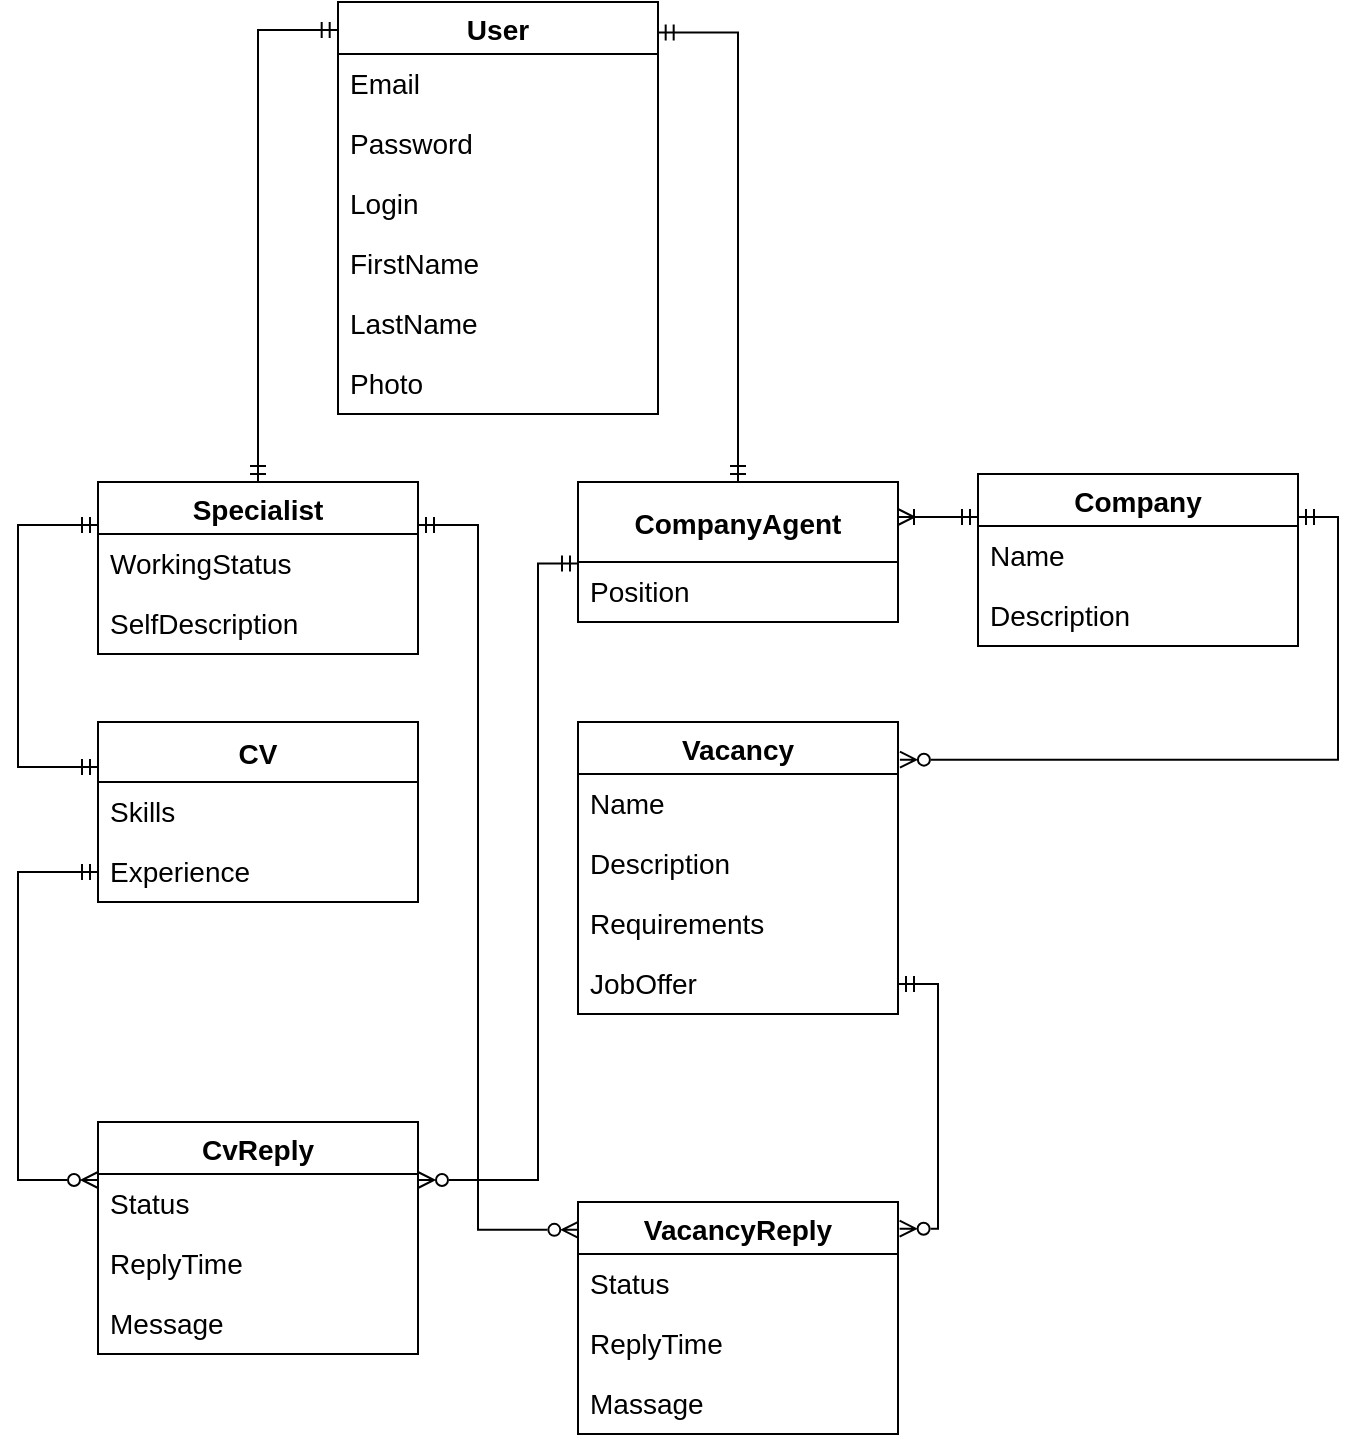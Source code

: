 <mxfile version="16.5.1" type="device" pages="2"><diagram name="Модель данных_en" id="Yo1vhL_C23tWu9zBOwTQ"><mxGraphModel dx="1296" dy="1018" grid="1" gridSize="10" guides="1" tooltips="1" connect="1" arrows="1" fold="1" page="1" pageScale="1" pageWidth="827" pageHeight="1169" math="0" shadow="0"><root><mxCell id="k3zLl7HW1BfaevPVfoPL-0"/><mxCell id="k3zLl7HW1BfaevPVfoPL-1" parent="k3zLl7HW1BfaevPVfoPL-0"/><mxCell id="k3zLl7HW1BfaevPVfoPL-2" value="Specialist" style="swimlane;fontStyle=1;childLayout=stackLayout;horizontal=1;startSize=26;horizontalStack=0;resizeParent=1;resizeParentMax=0;resizeLast=0;collapsible=1;marginBottom=0;align=center;fontSize=14;" parent="k3zLl7HW1BfaevPVfoPL-1" vertex="1"><mxGeometry x="80" y="280" width="160" height="86" as="geometry"/></mxCell><mxCell id="k3zLl7HW1BfaevPVfoPL-3" value="WorkingStatus" style="text;spacingLeft=4;spacingRight=4;overflow=hidden;rotatable=0;points=[[0,0.5],[1,0.5]];portConstraint=eastwest;fontSize=14;" parent="k3zLl7HW1BfaevPVfoPL-2" vertex="1"><mxGeometry y="26" width="160" height="30" as="geometry"/></mxCell><mxCell id="k3zLl7HW1BfaevPVfoPL-4" value="SelfDescription" style="text;spacingLeft=4;spacingRight=4;overflow=hidden;rotatable=0;points=[[0,0.5],[1,0.5]];portConstraint=eastwest;fontSize=14;" parent="k3zLl7HW1BfaevPVfoPL-2" vertex="1"><mxGeometry y="56" width="160" height="30" as="geometry"/></mxCell><mxCell id="k3zLl7HW1BfaevPVfoPL-5" value="CompanyAgent" style="swimlane;fontStyle=1;childLayout=stackLayout;horizontal=1;startSize=40;horizontalStack=0;resizeParent=1;resizeParentMax=0;resizeLast=0;collapsible=1;marginBottom=0;align=center;fontSize=14;" parent="k3zLl7HW1BfaevPVfoPL-1" vertex="1"><mxGeometry x="320" y="280" width="160" height="70" as="geometry"/></mxCell><mxCell id="k3zLl7HW1BfaevPVfoPL-6" value="Position" style="text;spacingLeft=4;spacingRight=4;overflow=hidden;rotatable=0;points=[[0,0.5],[1,0.5]];portConstraint=eastwest;fontSize=14;" parent="k3zLl7HW1BfaevPVfoPL-5" vertex="1"><mxGeometry y="40" width="160" height="30" as="geometry"/></mxCell><mxCell id="k3zLl7HW1BfaevPVfoPL-7" value="User" style="swimlane;fontStyle=1;childLayout=stackLayout;horizontal=1;startSize=26;horizontalStack=0;resizeParent=1;resizeParentMax=0;resizeLast=0;collapsible=1;marginBottom=0;align=center;fontSize=14;" parent="k3zLl7HW1BfaevPVfoPL-1" vertex="1"><mxGeometry x="200" y="40" width="160" height="206" as="geometry"/></mxCell><mxCell id="k3zLl7HW1BfaevPVfoPL-8" value="Email" style="text;spacingLeft=4;spacingRight=4;overflow=hidden;rotatable=0;points=[[0,0.5],[1,0.5]];portConstraint=eastwest;fontSize=14;" parent="k3zLl7HW1BfaevPVfoPL-7" vertex="1"><mxGeometry y="26" width="160" height="30" as="geometry"/></mxCell><mxCell id="k3zLl7HW1BfaevPVfoPL-9" value="Password" style="text;spacingLeft=4;spacingRight=4;overflow=hidden;rotatable=0;points=[[0,0.5],[1,0.5]];portConstraint=eastwest;fontSize=14;" parent="k3zLl7HW1BfaevPVfoPL-7" vertex="1"><mxGeometry y="56" width="160" height="30" as="geometry"/></mxCell><mxCell id="k3zLl7HW1BfaevPVfoPL-10" value="Login" style="text;spacingLeft=4;spacingRight=4;overflow=hidden;rotatable=0;points=[[0,0.5],[1,0.5]];portConstraint=eastwest;fontSize=14;" parent="k3zLl7HW1BfaevPVfoPL-7" vertex="1"><mxGeometry y="86" width="160" height="30" as="geometry"/></mxCell><mxCell id="k3zLl7HW1BfaevPVfoPL-11" value="FirstName" style="text;spacingLeft=4;spacingRight=4;overflow=hidden;rotatable=0;points=[[0,0.5],[1,0.5]];portConstraint=eastwest;fontSize=14;" parent="k3zLl7HW1BfaevPVfoPL-7" vertex="1"><mxGeometry y="116" width="160" height="30" as="geometry"/></mxCell><mxCell id="k3zLl7HW1BfaevPVfoPL-12" value="LastName" style="text;spacingLeft=4;spacingRight=4;overflow=hidden;rotatable=0;points=[[0,0.5],[1,0.5]];portConstraint=eastwest;fontSize=14;" parent="k3zLl7HW1BfaevPVfoPL-7" vertex="1"><mxGeometry y="146" width="160" height="30" as="geometry"/></mxCell><mxCell id="k3zLl7HW1BfaevPVfoPL-13" value="Photo" style="text;spacingLeft=4;spacingRight=4;overflow=hidden;rotatable=0;points=[[0,0.5],[1,0.5]];portConstraint=eastwest;fontSize=14;" parent="k3zLl7HW1BfaevPVfoPL-7" vertex="1"><mxGeometry y="176" width="160" height="30" as="geometry"/></mxCell><mxCell id="k3zLl7HW1BfaevPVfoPL-14" value="VacancyReply" style="swimlane;fontStyle=1;childLayout=stackLayout;horizontal=1;startSize=26;horizontalStack=0;resizeParent=1;resizeParentMax=0;resizeLast=0;collapsible=1;marginBottom=0;align=center;fontSize=14;" parent="k3zLl7HW1BfaevPVfoPL-1" vertex="1"><mxGeometry x="320" y="640" width="160" height="116" as="geometry"/></mxCell><mxCell id="k3zLl7HW1BfaevPVfoPL-15" value="Status" style="text;spacingLeft=4;spacingRight=4;overflow=hidden;rotatable=0;points=[[0,0.5],[1,0.5]];portConstraint=eastwest;fontSize=14;" parent="k3zLl7HW1BfaevPVfoPL-14" vertex="1"><mxGeometry y="26" width="160" height="30" as="geometry"/></mxCell><mxCell id="k3zLl7HW1BfaevPVfoPL-16" value="ReplyTime" style="text;spacingLeft=4;spacingRight=4;overflow=hidden;rotatable=0;points=[[0,0.5],[1,0.5]];portConstraint=eastwest;fontSize=14;" parent="k3zLl7HW1BfaevPVfoPL-14" vertex="1"><mxGeometry y="56" width="160" height="30" as="geometry"/></mxCell><mxCell id="k3zLl7HW1BfaevPVfoPL-17" value="Massage" style="text;spacingLeft=4;spacingRight=4;overflow=hidden;rotatable=0;points=[[0,0.5],[1,0.5]];portConstraint=eastwest;fontSize=14;" parent="k3zLl7HW1BfaevPVfoPL-14" vertex="1"><mxGeometry y="86" width="160" height="30" as="geometry"/></mxCell><mxCell id="k3zLl7HW1BfaevPVfoPL-18" value="Company" style="swimlane;fontStyle=1;childLayout=stackLayout;horizontal=1;startSize=26;horizontalStack=0;resizeParent=1;resizeParentMax=0;resizeLast=0;collapsible=1;marginBottom=0;align=center;fontSize=14;" parent="k3zLl7HW1BfaevPVfoPL-1" vertex="1"><mxGeometry x="520" y="276" width="160" height="86" as="geometry"/></mxCell><mxCell id="k3zLl7HW1BfaevPVfoPL-19" value="Name" style="text;spacingLeft=4;spacingRight=4;overflow=hidden;rotatable=0;points=[[0,0.5],[1,0.5]];portConstraint=eastwest;fontSize=14;" parent="k3zLl7HW1BfaevPVfoPL-18" vertex="1"><mxGeometry y="26" width="160" height="30" as="geometry"/></mxCell><mxCell id="k3zLl7HW1BfaevPVfoPL-20" value="Description" style="text;spacingLeft=4;spacingRight=4;overflow=hidden;rotatable=0;points=[[0,0.5],[1,0.5]];portConstraint=eastwest;fontSize=14;" parent="k3zLl7HW1BfaevPVfoPL-18" vertex="1"><mxGeometry y="56" width="160" height="30" as="geometry"/></mxCell><mxCell id="k3zLl7HW1BfaevPVfoPL-21" value="CV" style="swimlane;fontStyle=1;childLayout=stackLayout;horizontal=1;startSize=30;horizontalStack=0;resizeParent=1;resizeParentMax=0;resizeLast=0;collapsible=1;marginBottom=0;align=center;fontSize=14;" parent="k3zLl7HW1BfaevPVfoPL-1" vertex="1"><mxGeometry x="80" y="400" width="160" height="90" as="geometry"/></mxCell><mxCell id="k3zLl7HW1BfaevPVfoPL-22" value="Skills" style="text;spacingLeft=4;spacingRight=4;overflow=hidden;rotatable=0;points=[[0,0.5],[1,0.5]];portConstraint=eastwest;fontSize=14;" parent="k3zLl7HW1BfaevPVfoPL-21" vertex="1"><mxGeometry y="30" width="160" height="30" as="geometry"/></mxCell><mxCell id="k3zLl7HW1BfaevPVfoPL-23" value="Experience" style="text;spacingLeft=4;spacingRight=4;overflow=hidden;rotatable=0;points=[[0,0.5],[1,0.5]];portConstraint=eastwest;fontSize=14;" parent="k3zLl7HW1BfaevPVfoPL-21" vertex="1"><mxGeometry y="60" width="160" height="30" as="geometry"/></mxCell><mxCell id="k3zLl7HW1BfaevPVfoPL-24" value="Vacancy" style="swimlane;fontStyle=1;childLayout=stackLayout;horizontal=1;startSize=26;horizontalStack=0;resizeParent=1;resizeParentMax=0;resizeLast=0;collapsible=1;marginBottom=0;align=center;fontSize=14;swimlaneFillColor=none;" parent="k3zLl7HW1BfaevPVfoPL-1" vertex="1"><mxGeometry x="320" y="400" width="160" height="146" as="geometry"/></mxCell><mxCell id="k3zLl7HW1BfaevPVfoPL-25" value="Name" style="text;spacingLeft=4;spacingRight=4;overflow=hidden;rotatable=0;points=[[0,0.5],[1,0.5]];portConstraint=eastwest;fontSize=14;swimlaneFillColor=none;" parent="k3zLl7HW1BfaevPVfoPL-24" vertex="1"><mxGeometry y="26" width="160" height="30" as="geometry"/></mxCell><mxCell id="k3zLl7HW1BfaevPVfoPL-26" value="Description" style="text;spacingLeft=4;spacingRight=4;overflow=hidden;rotatable=0;points=[[0,0.5],[1,0.5]];portConstraint=eastwest;fontSize=14;swimlaneFillColor=none;" parent="k3zLl7HW1BfaevPVfoPL-24" vertex="1"><mxGeometry y="56" width="160" height="30" as="geometry"/></mxCell><mxCell id="k3zLl7HW1BfaevPVfoPL-27" value="Requirements" style="text;spacingLeft=4;spacingRight=4;overflow=hidden;rotatable=0;points=[[0,0.5],[1,0.5]];portConstraint=eastwest;fontSize=14;swimlaneFillColor=none;" parent="k3zLl7HW1BfaevPVfoPL-24" vertex="1"><mxGeometry y="86" width="160" height="30" as="geometry"/></mxCell><mxCell id="k3zLl7HW1BfaevPVfoPL-28" value="JobOffer" style="text;spacingLeft=4;spacingRight=4;overflow=hidden;rotatable=0;points=[[0,0.5],[1,0.5]];portConstraint=eastwest;fontSize=14;swimlaneFillColor=none;" parent="k3zLl7HW1BfaevPVfoPL-24" vertex="1"><mxGeometry y="116" width="160" height="30" as="geometry"/></mxCell><mxCell id="k3zLl7HW1BfaevPVfoPL-29" value="" style="edgeStyle=elbowEdgeStyle;fontSize=14;html=1;endArrow=ERmandOne;startArrow=ERmandOne;rounded=0;entryX=0;entryY=0.25;entryDx=0;entryDy=0;exitX=0;exitY=0.25;exitDx=0;exitDy=0;" parent="k3zLl7HW1BfaevPVfoPL-1" source="k3zLl7HW1BfaevPVfoPL-2" target="k3zLl7HW1BfaevPVfoPL-21" edge="1"><mxGeometry width="100" height="100" relative="1" as="geometry"><mxPoint x="90" y="76.0" as="sourcePoint"/><mxPoint x="150" y="174.96" as="targetPoint"/><Array as="points"><mxPoint x="40" y="332"/><mxPoint x="10" y="480"/></Array></mxGeometry></mxCell><mxCell id="k3zLl7HW1BfaevPVfoPL-30" value="" style="edgeStyle=elbowEdgeStyle;fontSize=14;html=1;endArrow=ERmandOne;startArrow=ERzeroToMany;rounded=0;exitX=1.006;exitY=0.129;exitDx=0;exitDy=0;exitPerimeter=0;startFill=0;endFill=0;entryX=1;entryY=0.25;entryDx=0;entryDy=0;" parent="k3zLl7HW1BfaevPVfoPL-1" source="k3zLl7HW1BfaevPVfoPL-24" target="k3zLl7HW1BfaevPVfoPL-18" edge="1"><mxGeometry width="100" height="100" relative="1" as="geometry"><mxPoint x="120" y="363" as="sourcePoint"/><mxPoint x="490" y="339" as="targetPoint"/><Array as="points"><mxPoint x="700" y="360"/></Array></mxGeometry></mxCell><mxCell id="k3zLl7HW1BfaevPVfoPL-31" value="" style="endArrow=ERzeroToMany;html=1;rounded=0;exitX=1;exitY=0.25;exitDx=0;exitDy=0;edgeStyle=elbowEdgeStyle;startArrow=ERmandOne;startFill=0;endFill=0;entryX=0.001;entryY=0.12;entryDx=0;entryDy=0;entryPerimeter=0;fontSize=14;" parent="k3zLl7HW1BfaevPVfoPL-1" source="k3zLl7HW1BfaevPVfoPL-2" target="k3zLl7HW1BfaevPVfoPL-14" edge="1"><mxGeometry width="50" height="50" relative="1" as="geometry"><mxPoint x="-20" y="430" as="sourcePoint"/><mxPoint x="70" y="410" as="targetPoint"/><Array as="points"><mxPoint x="270" y="480"/></Array></mxGeometry></mxCell><mxCell id="k3zLl7HW1BfaevPVfoPL-32" value="" style="endArrow=ERzeroToMany;html=1;rounded=0;edgeStyle=elbowEdgeStyle;startArrow=ERmandOne;startFill=0;endFill=0;exitX=1;exitY=0.5;exitDx=0;exitDy=0;entryX=1.005;entryY=0.115;entryDx=0;entryDy=0;entryPerimeter=0;fontSize=14;" parent="k3zLl7HW1BfaevPVfoPL-1" source="k3zLl7HW1BfaevPVfoPL-28" target="k3zLl7HW1BfaevPVfoPL-14" edge="1"><mxGeometry width="50" height="50" relative="1" as="geometry"><mxPoint x="540" y="475" as="sourcePoint"/><mxPoint x="470.96" y="475.428" as="targetPoint"/><Array as="points"><mxPoint x="500" y="480"/></Array></mxGeometry></mxCell><mxCell id="k3zLl7HW1BfaevPVfoPL-33" value="CvReply" style="swimlane;fontStyle=1;childLayout=stackLayout;horizontal=1;startSize=26;horizontalStack=0;resizeParent=1;resizeParentMax=0;resizeLast=0;collapsible=1;marginBottom=0;align=center;fontSize=14;" parent="k3zLl7HW1BfaevPVfoPL-1" vertex="1"><mxGeometry x="80" y="600" width="160" height="116" as="geometry"/></mxCell><mxCell id="k3zLl7HW1BfaevPVfoPL-34" value="Status" style="text;spacingLeft=4;spacingRight=4;overflow=hidden;rotatable=0;points=[[0,0.5],[1,0.5]];portConstraint=eastwest;fontSize=14;" parent="k3zLl7HW1BfaevPVfoPL-33" vertex="1"><mxGeometry y="26" width="160" height="30" as="geometry"/></mxCell><mxCell id="k3zLl7HW1BfaevPVfoPL-35" value="ReplyTime" style="text;spacingLeft=4;spacingRight=4;overflow=hidden;rotatable=0;points=[[0,0.5],[1,0.5]];portConstraint=eastwest;fontSize=14;" parent="k3zLl7HW1BfaevPVfoPL-33" vertex="1"><mxGeometry y="56" width="160" height="30" as="geometry"/></mxCell><mxCell id="k3zLl7HW1BfaevPVfoPL-36" value="Message" style="text;spacingLeft=4;spacingRight=4;overflow=hidden;rotatable=0;points=[[0,0.5],[1,0.5]];portConstraint=eastwest;fontSize=14;" parent="k3zLl7HW1BfaevPVfoPL-33" vertex="1"><mxGeometry y="86" width="160" height="30" as="geometry"/></mxCell><mxCell id="k3zLl7HW1BfaevPVfoPL-37" value="" style="endArrow=ERmandOne;html=1;rounded=0;exitX=0.5;exitY=0;exitDx=0;exitDy=0;edgeStyle=elbowEdgeStyle;startArrow=ERmandOne;startFill=0;endFill=0;entryX=-0.001;entryY=0.068;entryDx=0;entryDy=0;entryPerimeter=0;fontSize=14;" parent="k3zLl7HW1BfaevPVfoPL-1" source="k3zLl7HW1BfaevPVfoPL-2" target="k3zLl7HW1BfaevPVfoPL-7" edge="1"><mxGeometry width="50" height="50" relative="1" as="geometry"><mxPoint x="100" y="200" as="sourcePoint"/><mxPoint x="190" y="57" as="targetPoint"/><Array as="points"><mxPoint x="160" y="160"/></Array></mxGeometry></mxCell><mxCell id="k3zLl7HW1BfaevPVfoPL-38" value="" style="endArrow=ERmandOne;html=1;rounded=0;entryX=0.999;entryY=0.074;entryDx=0;entryDy=0;entryPerimeter=0;exitX=0.5;exitY=0;exitDx=0;exitDy=0;edgeStyle=elbowEdgeStyle;startArrow=ERmandOne;startFill=0;endFill=0;fontSize=14;" parent="k3zLl7HW1BfaevPVfoPL-1" source="k3zLl7HW1BfaevPVfoPL-5" target="k3zLl7HW1BfaevPVfoPL-7" edge="1"><mxGeometry width="50" height="50" relative="1" as="geometry"><mxPoint x="418.4" y="322.7" as="sourcePoint"/><mxPoint x="460.0" y="70.004" as="targetPoint"/><Array as="points"><mxPoint x="400" y="170"/></Array></mxGeometry></mxCell><mxCell id="k3zLl7HW1BfaevPVfoPL-39" value="" style="endArrow=ERmandOne;html=1;rounded=0;exitX=1;exitY=0.25;exitDx=0;exitDy=0;entryX=0;entryY=0.25;entryDx=0;entryDy=0;startArrow=ERoneToMany;startFill=0;endFill=0;fontSize=14;edgeStyle=orthogonalEdgeStyle;" parent="k3zLl7HW1BfaevPVfoPL-1" source="k3zLl7HW1BfaevPVfoPL-5" target="k3zLl7HW1BfaevPVfoPL-18" edge="1"><mxGeometry width="50" height="50" relative="1" as="geometry"><mxPoint x="560" y="220" as="sourcePoint"/><mxPoint x="610" y="170" as="targetPoint"/></mxGeometry></mxCell><mxCell id="k3zLl7HW1BfaevPVfoPL-40" value="" style="endArrow=ERmandOne;html=1;rounded=0;entryX=0;entryY=0.5;entryDx=0;entryDy=0;edgeStyle=elbowEdgeStyle;exitX=0;exitY=0.25;exitDx=0;exitDy=0;startArrow=ERzeroToMany;startFill=0;endFill=0;fontSize=14;" parent="k3zLl7HW1BfaevPVfoPL-1" source="k3zLl7HW1BfaevPVfoPL-33" target="k3zLl7HW1BfaevPVfoPL-23" edge="1"><mxGeometry width="50" height="50" relative="1" as="geometry"><mxPoint x="110" y="600" as="sourcePoint"/><mxPoint x="160" y="550" as="targetPoint"/><Array as="points"><mxPoint x="40" y="580"/></Array></mxGeometry></mxCell><mxCell id="k3zLl7HW1BfaevPVfoPL-41" value="" style="endArrow=ERzeroToMany;html=1;rounded=0;edgeStyle=elbowEdgeStyle;startArrow=ERmandOne;startFill=0;endFill=0;exitX=0;exitY=0.025;exitDx=0;exitDy=0;entryX=1;entryY=0.25;entryDx=0;entryDy=0;exitPerimeter=0;fontSize=14;" parent="k3zLl7HW1BfaevPVfoPL-1" source="k3zLl7HW1BfaevPVfoPL-6" target="k3zLl7HW1BfaevPVfoPL-33" edge="1"><mxGeometry width="50" height="50" relative="1" as="geometry"><mxPoint x="490" y="541" as="sourcePoint"/><mxPoint x="490.96" y="661.02" as="targetPoint"/><Array as="points"><mxPoint x="300" y="590"/></Array></mxGeometry></mxCell></root></mxGraphModel></diagram><diagram id="VlkFL6MhMT346OTbczGV" name="Domain model"><mxGraphModel dx="1102" dy="865" grid="1" gridSize="10" guides="1" tooltips="1" connect="1" arrows="1" fold="1" page="1" pageScale="1" pageWidth="850" pageHeight="1100" math="0" shadow="0"><root><mxCell id="4E__ghLUBj4I8NoeFlnz-0"/><mxCell id="4E__ghLUBj4I8NoeFlnz-1" parent="4E__ghLUBj4I8NoeFlnz-0"/><mxCell id="M2vcI5mDGbz8m93Kj7-d-0" value="Specialist" style="swimlane;fontStyle=0;childLayout=stackLayout;horizontal=1;startSize=26;horizontalStack=0;resizeParent=1;resizeParentMax=0;resizeLast=0;collapsible=1;marginBottom=0;align=center;fontSize=14;" vertex="1" parent="4E__ghLUBj4I8NoeFlnz-1"><mxGeometry x="40" y="440" width="120" height="56" as="geometry"/></mxCell><mxCell id="QicfWyxtuoM53btfaT9O-0" value="Vacancy" style="swimlane;fontStyle=0;childLayout=stackLayout;horizontal=1;startSize=26;horizontalStack=0;resizeParent=1;resizeParentMax=0;resizeLast=0;collapsible=1;marginBottom=0;align=center;fontSize=14;" vertex="1" parent="4E__ghLUBj4I8NoeFlnz-1"><mxGeometry x="520" y="440" width="120" height="56" as="geometry"/></mxCell><mxCell id="QicfWyxtuoM53btfaT9O-1" value="VacancyApplication" style="swimlane;fontStyle=0;childLayout=stackLayout;horizontal=1;startSize=26;horizontalStack=0;resizeParent=1;resizeParentMax=0;resizeLast=0;collapsible=1;marginBottom=0;align=center;fontSize=14;" vertex="1" parent="4E__ghLUBj4I8NoeFlnz-1"><mxGeometry x="200" y="440" width="200" height="56" as="geometry"/></mxCell><mxCell id="QicfWyxtuoM53btfaT9O-2" value="VacancyApplicationFeedback" style="swimlane;fontStyle=0;childLayout=stackLayout;horizontal=1;startSize=26;horizontalStack=0;resizeParent=1;resizeParentMax=0;resizeLast=0;collapsible=1;marginBottom=0;align=center;fontSize=14;" vertex="1" parent="4E__ghLUBj4I8NoeFlnz-1"><mxGeometry x="200" y="340" width="200" height="56" as="geometry"/></mxCell><mxCell id="HflKOnPEYZru_Swr_Hqs-1" value="Agent" style="swimlane;fontStyle=0;childLayout=stackLayout;horizontal=1;startSize=26;horizontalStack=0;resizeParent=1;resizeParentMax=0;resizeLast=0;collapsible=1;marginBottom=0;align=center;fontSize=14;" vertex="1" parent="4E__ghLUBj4I8NoeFlnz-1"><mxGeometry x="520" y="340" width="120" height="56" as="geometry"/></mxCell><mxCell id="HflKOnPEYZru_Swr_Hqs-2" value="Company" style="swimlane;fontStyle=0;childLayout=stackLayout;horizontal=1;startSize=26;horizontalStack=0;resizeParent=1;resizeParentMax=0;resizeLast=0;collapsible=1;marginBottom=0;align=center;fontSize=14;" vertex="1" parent="4E__ghLUBj4I8NoeFlnz-1"><mxGeometry x="700" y="340" width="120" height="56" as="geometry"/></mxCell><mxCell id="HflKOnPEYZru_Swr_Hqs-3" value="" style="endArrow=none;html=1;rounded=0;exitX=1;exitY=0.25;exitDx=0;exitDy=0;entryX=0;entryY=0.25;entryDx=0;entryDy=0;" edge="1" parent="4E__ghLUBj4I8NoeFlnz-1" source="QicfWyxtuoM53btfaT9O-1" target="QicfWyxtuoM53btfaT9O-0"><mxGeometry width="50" height="50" relative="1" as="geometry"><mxPoint x="400" y="470" as="sourcePoint"/><mxPoint x="450" y="420" as="targetPoint"/></mxGeometry></mxCell><mxCell id="HflKOnPEYZru_Swr_Hqs-4" value="" style="endArrow=none;html=1;rounded=0;exitX=1;exitY=0.5;exitDx=0;exitDy=0;entryX=0;entryY=0.5;entryDx=0;entryDy=0;" edge="1" parent="4E__ghLUBj4I8NoeFlnz-1" source="M2vcI5mDGbz8m93Kj7-d-0" target="QicfWyxtuoM53btfaT9O-1"><mxGeometry width="50" height="50" relative="1" as="geometry"><mxPoint x="410" y="464" as="sourcePoint"/><mxPoint x="530" y="464" as="targetPoint"/></mxGeometry></mxCell><mxCell id="HflKOnPEYZru_Swr_Hqs-5" value="" style="endArrow=none;html=1;rounded=0;exitX=0.5;exitY=1;exitDx=0;exitDy=0;entryX=0.5;entryY=0;entryDx=0;entryDy=0;" edge="1" parent="4E__ghLUBj4I8NoeFlnz-1" source="QicfWyxtuoM53btfaT9O-2" target="QicfWyxtuoM53btfaT9O-1"><mxGeometry width="50" height="50" relative="1" as="geometry"><mxPoint x="410" y="464" as="sourcePoint"/><mxPoint x="530" y="464" as="targetPoint"/></mxGeometry></mxCell><mxCell id="HflKOnPEYZru_Swr_Hqs-6" value="" style="endArrow=none;html=1;rounded=0;exitX=1;exitY=0.5;exitDx=0;exitDy=0;entryX=0;entryY=0.5;entryDx=0;entryDy=0;" edge="1" parent="4E__ghLUBj4I8NoeFlnz-1" source="QicfWyxtuoM53btfaT9O-2" target="HflKOnPEYZru_Swr_Hqs-1"><mxGeometry width="50" height="50" relative="1" as="geometry"><mxPoint x="310" y="406" as="sourcePoint"/><mxPoint x="310" y="450" as="targetPoint"/></mxGeometry></mxCell><mxCell id="HflKOnPEYZru_Swr_Hqs-8" value="" style="endArrow=none;html=1;rounded=0;exitX=1;exitY=0.5;exitDx=0;exitDy=0;entryX=0;entryY=0.5;entryDx=0;entryDy=0;" edge="1" parent="4E__ghLUBj4I8NoeFlnz-1" source="HflKOnPEYZru_Swr_Hqs-1" target="HflKOnPEYZru_Swr_Hqs-2"><mxGeometry width="50" height="50" relative="1" as="geometry"><mxPoint x="410" y="378" as="sourcePoint"/><mxPoint x="530" y="378" as="targetPoint"/></mxGeometry></mxCell><mxCell id="HflKOnPEYZru_Swr_Hqs-9" value="" style="endArrow=none;html=1;rounded=0;exitX=1;exitY=0.5;exitDx=0;exitDy=0;entryX=0.5;entryY=1;entryDx=0;entryDy=0;" edge="1" parent="4E__ghLUBj4I8NoeFlnz-1" source="QicfWyxtuoM53btfaT9O-0" target="HflKOnPEYZru_Swr_Hqs-2"><mxGeometry width="50" height="50" relative="1" as="geometry"><mxPoint x="650" y="378" as="sourcePoint"/><mxPoint x="710" y="378" as="targetPoint"/></mxGeometry></mxCell></root></mxGraphModel></diagram></mxfile>